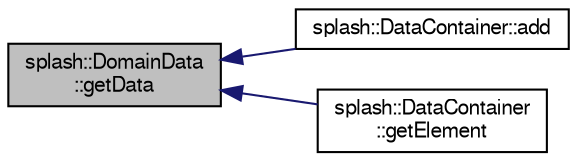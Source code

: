 digraph "splash::DomainData::getData"
{
  edge [fontname="FreeSans",fontsize="10",labelfontname="FreeSans",labelfontsize="10"];
  node [fontname="FreeSans",fontsize="10",shape=record];
  rankdir="LR";
  Node1 [label="splash::DomainData\l::getData",height=0.2,width=0.4,color="black", fillcolor="grey75", style="filled" fontcolor="black"];
  Node1 -> Node2 [dir="back",color="midnightblue",fontsize="10",style="solid",fontname="FreeSans"];
  Node2 [label="splash::DataContainer::add",height=0.2,width=0.4,color="black", fillcolor="white", style="filled",URL="$classsplash_1_1_data_container.html#a2cbfea058e35f5c584ac5a1edcc879b7"];
  Node1 -> Node3 [dir="back",color="midnightblue",fontsize="10",style="solid",fontname="FreeSans"];
  Node3 [label="splash::DataContainer\l::getElement",height=0.2,width=0.4,color="black", fillcolor="white", style="filled",URL="$classsplash_1_1_data_container.html#a3a67d3626aa01dcb33078f7b79822c3c"];
}

